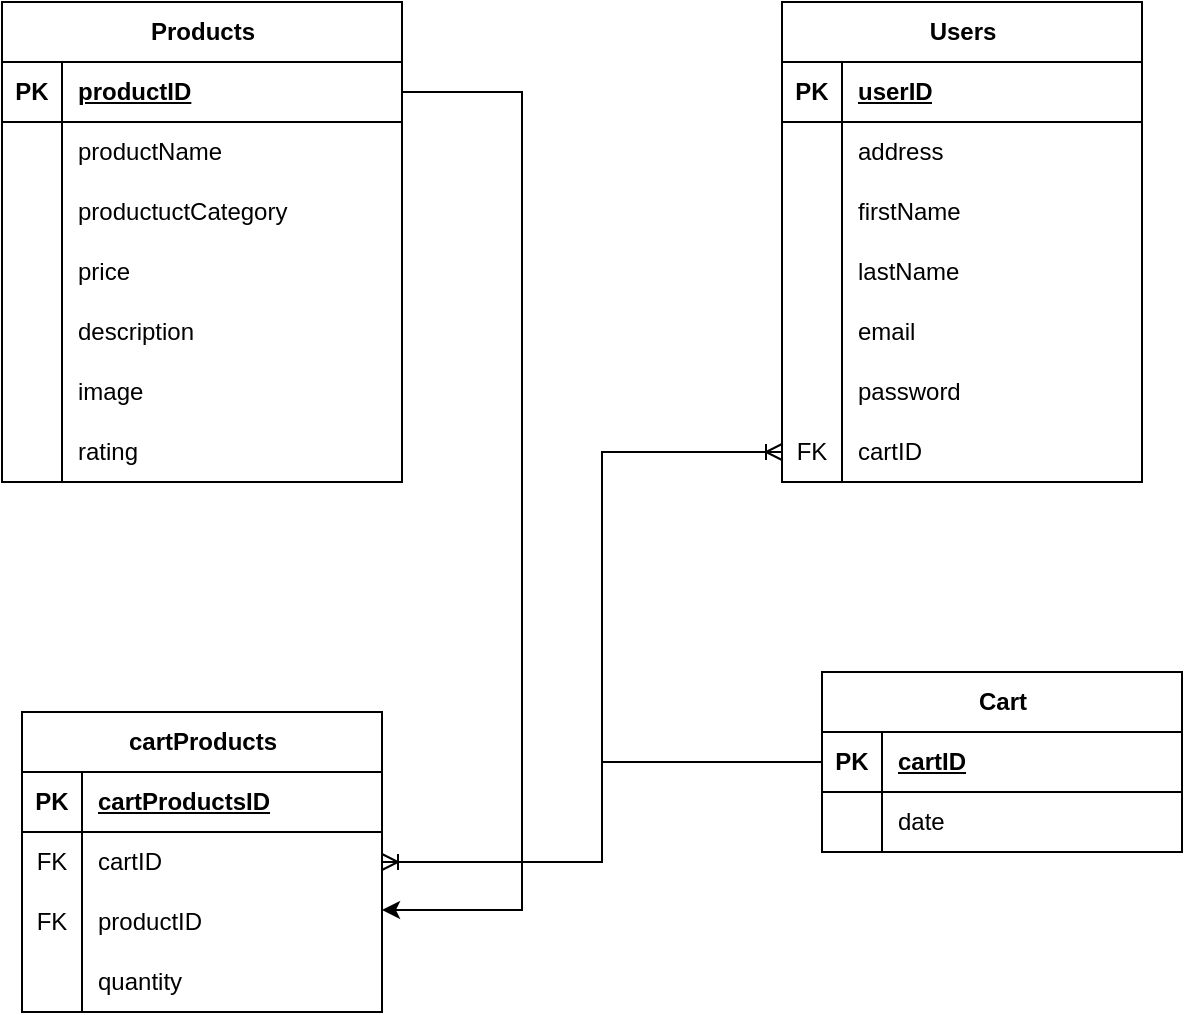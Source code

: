 <mxfile>
    <diagram name="Page-1" id="kfqVMRZCCKCmtGRR7XHs">
        <mxGraphModel dx="705" dy="644" grid="1" gridSize="10" guides="1" tooltips="1" connect="1" arrows="1" fold="1" page="1" pageScale="1" pageWidth="850" pageHeight="1100" math="0" shadow="0">
            <root>
                <mxCell id="0"/>
                <mxCell id="1" parent="0"/>
                <mxCell id="MBv_Zbq4OZH3HFbuYl1_-1" value="Products" style="shape=table;startSize=30;container=1;collapsible=1;childLayout=tableLayout;fixedRows=1;rowLines=0;fontStyle=1;align=center;resizeLast=1;html=1;" parent="1" vertex="1">
                    <mxGeometry x="140" y="55" width="200" height="240" as="geometry"/>
                </mxCell>
                <mxCell id="MBv_Zbq4OZH3HFbuYl1_-2" value="" style="shape=tableRow;horizontal=0;startSize=0;swimlaneHead=0;swimlaneBody=0;fillColor=none;collapsible=0;dropTarget=0;points=[[0,0.5],[1,0.5]];portConstraint=eastwest;top=0;left=0;right=0;bottom=1;" parent="MBv_Zbq4OZH3HFbuYl1_-1" vertex="1">
                    <mxGeometry y="30" width="200" height="30" as="geometry"/>
                </mxCell>
                <mxCell id="MBv_Zbq4OZH3HFbuYl1_-3" value="PK" style="shape=partialRectangle;connectable=0;fillColor=none;top=0;left=0;bottom=0;right=0;fontStyle=1;overflow=hidden;whiteSpace=wrap;html=1;" parent="MBv_Zbq4OZH3HFbuYl1_-2" vertex="1">
                    <mxGeometry width="30" height="30" as="geometry">
                        <mxRectangle width="30" height="30" as="alternateBounds"/>
                    </mxGeometry>
                </mxCell>
                <mxCell id="MBv_Zbq4OZH3HFbuYl1_-4" value="productID" style="shape=partialRectangle;connectable=0;fillColor=none;top=0;left=0;bottom=0;right=0;align=left;spacingLeft=6;fontStyle=5;overflow=hidden;whiteSpace=wrap;html=1;" parent="MBv_Zbq4OZH3HFbuYl1_-2" vertex="1">
                    <mxGeometry x="30" width="170" height="30" as="geometry">
                        <mxRectangle width="170" height="30" as="alternateBounds"/>
                    </mxGeometry>
                </mxCell>
                <mxCell id="MBv_Zbq4OZH3HFbuYl1_-5" value="" style="shape=tableRow;horizontal=0;startSize=0;swimlaneHead=0;swimlaneBody=0;fillColor=none;collapsible=0;dropTarget=0;points=[[0,0.5],[1,0.5]];portConstraint=eastwest;top=0;left=0;right=0;bottom=0;" parent="MBv_Zbq4OZH3HFbuYl1_-1" vertex="1">
                    <mxGeometry y="60" width="200" height="30" as="geometry"/>
                </mxCell>
                <mxCell id="MBv_Zbq4OZH3HFbuYl1_-6" value="" style="shape=partialRectangle;connectable=0;fillColor=none;top=0;left=0;bottom=0;right=0;editable=1;overflow=hidden;whiteSpace=wrap;html=1;" parent="MBv_Zbq4OZH3HFbuYl1_-5" vertex="1">
                    <mxGeometry width="30" height="30" as="geometry">
                        <mxRectangle width="30" height="30" as="alternateBounds"/>
                    </mxGeometry>
                </mxCell>
                <mxCell id="MBv_Zbq4OZH3HFbuYl1_-7" value="productName&amp;nbsp;" style="shape=partialRectangle;connectable=0;fillColor=none;top=0;left=0;bottom=0;right=0;align=left;spacingLeft=6;overflow=hidden;whiteSpace=wrap;html=1;" parent="MBv_Zbq4OZH3HFbuYl1_-5" vertex="1">
                    <mxGeometry x="30" width="170" height="30" as="geometry">
                        <mxRectangle width="170" height="30" as="alternateBounds"/>
                    </mxGeometry>
                </mxCell>
                <mxCell id="MBv_Zbq4OZH3HFbuYl1_-8" value="" style="shape=tableRow;horizontal=0;startSize=0;swimlaneHead=0;swimlaneBody=0;fillColor=none;collapsible=0;dropTarget=0;points=[[0,0.5],[1,0.5]];portConstraint=eastwest;top=0;left=0;right=0;bottom=0;" parent="MBv_Zbq4OZH3HFbuYl1_-1" vertex="1">
                    <mxGeometry y="90" width="200" height="30" as="geometry"/>
                </mxCell>
                <mxCell id="MBv_Zbq4OZH3HFbuYl1_-9" value="" style="shape=partialRectangle;connectable=0;fillColor=none;top=0;left=0;bottom=0;right=0;editable=1;overflow=hidden;whiteSpace=wrap;html=1;" parent="MBv_Zbq4OZH3HFbuYl1_-8" vertex="1">
                    <mxGeometry width="30" height="30" as="geometry">
                        <mxRectangle width="30" height="30" as="alternateBounds"/>
                    </mxGeometry>
                </mxCell>
                <mxCell id="MBv_Zbq4OZH3HFbuYl1_-10" value="productuctCategory&amp;nbsp;" style="shape=partialRectangle;connectable=0;fillColor=none;top=0;left=0;bottom=0;right=0;align=left;spacingLeft=6;overflow=hidden;whiteSpace=wrap;html=1;" parent="MBv_Zbq4OZH3HFbuYl1_-8" vertex="1">
                    <mxGeometry x="30" width="170" height="30" as="geometry">
                        <mxRectangle width="170" height="30" as="alternateBounds"/>
                    </mxGeometry>
                </mxCell>
                <mxCell id="MBv_Zbq4OZH3HFbuYl1_-40" style="shape=tableRow;horizontal=0;startSize=0;swimlaneHead=0;swimlaneBody=0;fillColor=none;collapsible=0;dropTarget=0;points=[[0,0.5],[1,0.5]];portConstraint=eastwest;top=0;left=0;right=0;bottom=0;" parent="MBv_Zbq4OZH3HFbuYl1_-1" vertex="1">
                    <mxGeometry y="120" width="200" height="30" as="geometry"/>
                </mxCell>
                <mxCell id="MBv_Zbq4OZH3HFbuYl1_-41" style="shape=partialRectangle;connectable=0;fillColor=none;top=0;left=0;bottom=0;right=0;editable=1;overflow=hidden;whiteSpace=wrap;html=1;" parent="MBv_Zbq4OZH3HFbuYl1_-40" vertex="1">
                    <mxGeometry width="30" height="30" as="geometry">
                        <mxRectangle width="30" height="30" as="alternateBounds"/>
                    </mxGeometry>
                </mxCell>
                <mxCell id="MBv_Zbq4OZH3HFbuYl1_-42" value="price&amp;nbsp;" style="shape=partialRectangle;connectable=0;fillColor=none;top=0;left=0;bottom=0;right=0;align=left;spacingLeft=6;overflow=hidden;whiteSpace=wrap;html=1;" parent="MBv_Zbq4OZH3HFbuYl1_-40" vertex="1">
                    <mxGeometry x="30" width="170" height="30" as="geometry">
                        <mxRectangle width="170" height="30" as="alternateBounds"/>
                    </mxGeometry>
                </mxCell>
                <mxCell id="MBv_Zbq4OZH3HFbuYl1_-46" style="shape=tableRow;horizontal=0;startSize=0;swimlaneHead=0;swimlaneBody=0;fillColor=none;collapsible=0;dropTarget=0;points=[[0,0.5],[1,0.5]];portConstraint=eastwest;top=0;left=0;right=0;bottom=0;" parent="MBv_Zbq4OZH3HFbuYl1_-1" vertex="1">
                    <mxGeometry y="150" width="200" height="30" as="geometry"/>
                </mxCell>
                <mxCell id="MBv_Zbq4OZH3HFbuYl1_-47" style="shape=partialRectangle;connectable=0;fillColor=none;top=0;left=0;bottom=0;right=0;editable=1;overflow=hidden;whiteSpace=wrap;html=1;" parent="MBv_Zbq4OZH3HFbuYl1_-46" vertex="1">
                    <mxGeometry width="30" height="30" as="geometry">
                        <mxRectangle width="30" height="30" as="alternateBounds"/>
                    </mxGeometry>
                </mxCell>
                <mxCell id="MBv_Zbq4OZH3HFbuYl1_-48" value="description&amp;nbsp;" style="shape=partialRectangle;connectable=0;fillColor=none;top=0;left=0;bottom=0;right=0;align=left;spacingLeft=6;overflow=hidden;whiteSpace=wrap;html=1;" parent="MBv_Zbq4OZH3HFbuYl1_-46" vertex="1">
                    <mxGeometry x="30" width="170" height="30" as="geometry">
                        <mxRectangle width="170" height="30" as="alternateBounds"/>
                    </mxGeometry>
                </mxCell>
                <mxCell id="N0Cr_nDkWCsZ4QQ0X_aD-1" style="shape=tableRow;horizontal=0;startSize=0;swimlaneHead=0;swimlaneBody=0;fillColor=none;collapsible=0;dropTarget=0;points=[[0,0.5],[1,0.5]];portConstraint=eastwest;top=0;left=0;right=0;bottom=0;" parent="MBv_Zbq4OZH3HFbuYl1_-1" vertex="1">
                    <mxGeometry y="180" width="200" height="30" as="geometry"/>
                </mxCell>
                <mxCell id="N0Cr_nDkWCsZ4QQ0X_aD-2" style="shape=partialRectangle;connectable=0;fillColor=none;top=0;left=0;bottom=0;right=0;editable=1;overflow=hidden;whiteSpace=wrap;html=1;" parent="N0Cr_nDkWCsZ4QQ0X_aD-1" vertex="1">
                    <mxGeometry width="30" height="30" as="geometry">
                        <mxRectangle width="30" height="30" as="alternateBounds"/>
                    </mxGeometry>
                </mxCell>
                <mxCell id="N0Cr_nDkWCsZ4QQ0X_aD-3" value="image&amp;nbsp;" style="shape=partialRectangle;connectable=0;fillColor=none;top=0;left=0;bottom=0;right=0;align=left;spacingLeft=6;overflow=hidden;whiteSpace=wrap;html=1;" parent="N0Cr_nDkWCsZ4QQ0X_aD-1" vertex="1">
                    <mxGeometry x="30" width="170" height="30" as="geometry">
                        <mxRectangle width="170" height="30" as="alternateBounds"/>
                    </mxGeometry>
                </mxCell>
                <mxCell id="N0Cr_nDkWCsZ4QQ0X_aD-4" style="shape=tableRow;horizontal=0;startSize=0;swimlaneHead=0;swimlaneBody=0;fillColor=none;collapsible=0;dropTarget=0;points=[[0,0.5],[1,0.5]];portConstraint=eastwest;top=0;left=0;right=0;bottom=0;" parent="MBv_Zbq4OZH3HFbuYl1_-1" vertex="1">
                    <mxGeometry y="210" width="200" height="30" as="geometry"/>
                </mxCell>
                <mxCell id="N0Cr_nDkWCsZ4QQ0X_aD-5" style="shape=partialRectangle;connectable=0;fillColor=none;top=0;left=0;bottom=0;right=0;editable=1;overflow=hidden;whiteSpace=wrap;html=1;" parent="N0Cr_nDkWCsZ4QQ0X_aD-4" vertex="1">
                    <mxGeometry width="30" height="30" as="geometry">
                        <mxRectangle width="30" height="30" as="alternateBounds"/>
                    </mxGeometry>
                </mxCell>
                <mxCell id="N0Cr_nDkWCsZ4QQ0X_aD-6" value="rating&amp;nbsp;" style="shape=partialRectangle;connectable=0;fillColor=none;top=0;left=0;bottom=0;right=0;align=left;spacingLeft=6;overflow=hidden;whiteSpace=wrap;html=1;" parent="N0Cr_nDkWCsZ4QQ0X_aD-4" vertex="1">
                    <mxGeometry x="30" width="170" height="30" as="geometry">
                        <mxRectangle width="170" height="30" as="alternateBounds"/>
                    </mxGeometry>
                </mxCell>
                <mxCell id="N0Cr_nDkWCsZ4QQ0X_aD-7" value="Users" style="shape=table;startSize=30;container=1;collapsible=1;childLayout=tableLayout;fixedRows=1;rowLines=0;fontStyle=1;align=center;resizeLast=1;html=1;" parent="1" vertex="1">
                    <mxGeometry x="530" y="55" width="180" height="240" as="geometry"/>
                </mxCell>
                <mxCell id="N0Cr_nDkWCsZ4QQ0X_aD-8" value="" style="shape=tableRow;horizontal=0;startSize=0;swimlaneHead=0;swimlaneBody=0;fillColor=none;collapsible=0;dropTarget=0;points=[[0,0.5],[1,0.5]];portConstraint=eastwest;top=0;left=0;right=0;bottom=1;" parent="N0Cr_nDkWCsZ4QQ0X_aD-7" vertex="1">
                    <mxGeometry y="30" width="180" height="30" as="geometry"/>
                </mxCell>
                <mxCell id="N0Cr_nDkWCsZ4QQ0X_aD-9" value="PK" style="shape=partialRectangle;connectable=0;fillColor=none;top=0;left=0;bottom=0;right=0;fontStyle=1;overflow=hidden;whiteSpace=wrap;html=1;" parent="N0Cr_nDkWCsZ4QQ0X_aD-8" vertex="1">
                    <mxGeometry width="30" height="30" as="geometry">
                        <mxRectangle width="30" height="30" as="alternateBounds"/>
                    </mxGeometry>
                </mxCell>
                <mxCell id="N0Cr_nDkWCsZ4QQ0X_aD-10" value="userID" style="shape=partialRectangle;connectable=0;fillColor=none;top=0;left=0;bottom=0;right=0;align=left;spacingLeft=6;fontStyle=5;overflow=hidden;whiteSpace=wrap;html=1;" parent="N0Cr_nDkWCsZ4QQ0X_aD-8" vertex="1">
                    <mxGeometry x="30" width="150" height="30" as="geometry">
                        <mxRectangle width="150" height="30" as="alternateBounds"/>
                    </mxGeometry>
                </mxCell>
                <mxCell id="N0Cr_nDkWCsZ4QQ0X_aD-11" value="" style="shape=tableRow;horizontal=0;startSize=0;swimlaneHead=0;swimlaneBody=0;fillColor=none;collapsible=0;dropTarget=0;points=[[0,0.5],[1,0.5]];portConstraint=eastwest;top=0;left=0;right=0;bottom=0;" parent="N0Cr_nDkWCsZ4QQ0X_aD-7" vertex="1">
                    <mxGeometry y="60" width="180" height="30" as="geometry"/>
                </mxCell>
                <mxCell id="N0Cr_nDkWCsZ4QQ0X_aD-12" value="" style="shape=partialRectangle;connectable=0;fillColor=none;top=0;left=0;bottom=0;right=0;editable=1;overflow=hidden;whiteSpace=wrap;html=1;" parent="N0Cr_nDkWCsZ4QQ0X_aD-11" vertex="1">
                    <mxGeometry width="30" height="30" as="geometry">
                        <mxRectangle width="30" height="30" as="alternateBounds"/>
                    </mxGeometry>
                </mxCell>
                <mxCell id="N0Cr_nDkWCsZ4QQ0X_aD-13" value="address&amp;nbsp;" style="shape=partialRectangle;connectable=0;fillColor=none;top=0;left=0;bottom=0;right=0;align=left;spacingLeft=6;overflow=hidden;whiteSpace=wrap;html=1;" parent="N0Cr_nDkWCsZ4QQ0X_aD-11" vertex="1">
                    <mxGeometry x="30" width="150" height="30" as="geometry">
                        <mxRectangle width="150" height="30" as="alternateBounds"/>
                    </mxGeometry>
                </mxCell>
                <mxCell id="N0Cr_nDkWCsZ4QQ0X_aD-14" value="" style="shape=tableRow;horizontal=0;startSize=0;swimlaneHead=0;swimlaneBody=0;fillColor=none;collapsible=0;dropTarget=0;points=[[0,0.5],[1,0.5]];portConstraint=eastwest;top=0;left=0;right=0;bottom=0;" parent="N0Cr_nDkWCsZ4QQ0X_aD-7" vertex="1">
                    <mxGeometry y="90" width="180" height="30" as="geometry"/>
                </mxCell>
                <mxCell id="N0Cr_nDkWCsZ4QQ0X_aD-15" value="" style="shape=partialRectangle;connectable=0;fillColor=none;top=0;left=0;bottom=0;right=0;editable=1;overflow=hidden;whiteSpace=wrap;html=1;" parent="N0Cr_nDkWCsZ4QQ0X_aD-14" vertex="1">
                    <mxGeometry width="30" height="30" as="geometry">
                        <mxRectangle width="30" height="30" as="alternateBounds"/>
                    </mxGeometry>
                </mxCell>
                <mxCell id="N0Cr_nDkWCsZ4QQ0X_aD-16" value="firstName&amp;nbsp;" style="shape=partialRectangle;connectable=0;fillColor=none;top=0;left=0;bottom=0;right=0;align=left;spacingLeft=6;overflow=hidden;whiteSpace=wrap;html=1;" parent="N0Cr_nDkWCsZ4QQ0X_aD-14" vertex="1">
                    <mxGeometry x="30" width="150" height="30" as="geometry">
                        <mxRectangle width="150" height="30" as="alternateBounds"/>
                    </mxGeometry>
                </mxCell>
                <mxCell id="N0Cr_nDkWCsZ4QQ0X_aD-17" value="" style="shape=tableRow;horizontal=0;startSize=0;swimlaneHead=0;swimlaneBody=0;fillColor=none;collapsible=0;dropTarget=0;points=[[0,0.5],[1,0.5]];portConstraint=eastwest;top=0;left=0;right=0;bottom=0;" parent="N0Cr_nDkWCsZ4QQ0X_aD-7" vertex="1">
                    <mxGeometry y="120" width="180" height="30" as="geometry"/>
                </mxCell>
                <mxCell id="N0Cr_nDkWCsZ4QQ0X_aD-18" value="" style="shape=partialRectangle;connectable=0;fillColor=none;top=0;left=0;bottom=0;right=0;editable=1;overflow=hidden;whiteSpace=wrap;html=1;" parent="N0Cr_nDkWCsZ4QQ0X_aD-17" vertex="1">
                    <mxGeometry width="30" height="30" as="geometry">
                        <mxRectangle width="30" height="30" as="alternateBounds"/>
                    </mxGeometry>
                </mxCell>
                <mxCell id="N0Cr_nDkWCsZ4QQ0X_aD-19" value="lastName&amp;nbsp;" style="shape=partialRectangle;connectable=0;fillColor=none;top=0;left=0;bottom=0;right=0;align=left;spacingLeft=6;overflow=hidden;whiteSpace=wrap;html=1;" parent="N0Cr_nDkWCsZ4QQ0X_aD-17" vertex="1">
                    <mxGeometry x="30" width="150" height="30" as="geometry">
                        <mxRectangle width="150" height="30" as="alternateBounds"/>
                    </mxGeometry>
                </mxCell>
                <mxCell id="N0Cr_nDkWCsZ4QQ0X_aD-26" style="shape=tableRow;horizontal=0;startSize=0;swimlaneHead=0;swimlaneBody=0;fillColor=none;collapsible=0;dropTarget=0;points=[[0,0.5],[1,0.5]];portConstraint=eastwest;top=0;left=0;right=0;bottom=0;" parent="N0Cr_nDkWCsZ4QQ0X_aD-7" vertex="1">
                    <mxGeometry y="150" width="180" height="30" as="geometry"/>
                </mxCell>
                <mxCell id="N0Cr_nDkWCsZ4QQ0X_aD-27" style="shape=partialRectangle;connectable=0;fillColor=none;top=0;left=0;bottom=0;right=0;editable=1;overflow=hidden;whiteSpace=wrap;html=1;" parent="N0Cr_nDkWCsZ4QQ0X_aD-26" vertex="1">
                    <mxGeometry width="30" height="30" as="geometry">
                        <mxRectangle width="30" height="30" as="alternateBounds"/>
                    </mxGeometry>
                </mxCell>
                <mxCell id="N0Cr_nDkWCsZ4QQ0X_aD-28" value="email&amp;nbsp;" style="shape=partialRectangle;connectable=0;fillColor=none;top=0;left=0;bottom=0;right=0;align=left;spacingLeft=6;overflow=hidden;whiteSpace=wrap;html=1;" parent="N0Cr_nDkWCsZ4QQ0X_aD-26" vertex="1">
                    <mxGeometry x="30" width="150" height="30" as="geometry">
                        <mxRectangle width="150" height="30" as="alternateBounds"/>
                    </mxGeometry>
                </mxCell>
                <mxCell id="N0Cr_nDkWCsZ4QQ0X_aD-23" style="shape=tableRow;horizontal=0;startSize=0;swimlaneHead=0;swimlaneBody=0;fillColor=none;collapsible=0;dropTarget=0;points=[[0,0.5],[1,0.5]];portConstraint=eastwest;top=0;left=0;right=0;bottom=0;" parent="N0Cr_nDkWCsZ4QQ0X_aD-7" vertex="1">
                    <mxGeometry y="180" width="180" height="30" as="geometry"/>
                </mxCell>
                <mxCell id="N0Cr_nDkWCsZ4QQ0X_aD-24" style="shape=partialRectangle;connectable=0;fillColor=none;top=0;left=0;bottom=0;right=0;editable=1;overflow=hidden;whiteSpace=wrap;html=1;" parent="N0Cr_nDkWCsZ4QQ0X_aD-23" vertex="1">
                    <mxGeometry width="30" height="30" as="geometry">
                        <mxRectangle width="30" height="30" as="alternateBounds"/>
                    </mxGeometry>
                </mxCell>
                <mxCell id="N0Cr_nDkWCsZ4QQ0X_aD-25" value="password&amp;nbsp;" style="shape=partialRectangle;connectable=0;fillColor=none;top=0;left=0;bottom=0;right=0;align=left;spacingLeft=6;overflow=hidden;whiteSpace=wrap;html=1;" parent="N0Cr_nDkWCsZ4QQ0X_aD-23" vertex="1">
                    <mxGeometry x="30" width="150" height="30" as="geometry">
                        <mxRectangle width="150" height="30" as="alternateBounds"/>
                    </mxGeometry>
                </mxCell>
                <mxCell id="N0Cr_nDkWCsZ4QQ0X_aD-20" style="shape=tableRow;horizontal=0;startSize=0;swimlaneHead=0;swimlaneBody=0;fillColor=none;collapsible=0;dropTarget=0;points=[[0,0.5],[1,0.5]];portConstraint=eastwest;top=0;left=0;right=0;bottom=0;" parent="N0Cr_nDkWCsZ4QQ0X_aD-7" vertex="1">
                    <mxGeometry y="210" width="180" height="30" as="geometry"/>
                </mxCell>
                <mxCell id="N0Cr_nDkWCsZ4QQ0X_aD-21" value="FK" style="shape=partialRectangle;connectable=0;fillColor=none;top=0;left=0;bottom=0;right=0;editable=1;overflow=hidden;whiteSpace=wrap;html=1;" parent="N0Cr_nDkWCsZ4QQ0X_aD-20" vertex="1">
                    <mxGeometry width="30" height="30" as="geometry">
                        <mxRectangle width="30" height="30" as="alternateBounds"/>
                    </mxGeometry>
                </mxCell>
                <mxCell id="N0Cr_nDkWCsZ4QQ0X_aD-22" value="cartID&amp;nbsp;" style="shape=partialRectangle;connectable=0;fillColor=none;top=0;left=0;bottom=0;right=0;align=left;spacingLeft=6;overflow=hidden;whiteSpace=wrap;html=1;" parent="N0Cr_nDkWCsZ4QQ0X_aD-20" vertex="1">
                    <mxGeometry x="30" width="150" height="30" as="geometry">
                        <mxRectangle width="150" height="30" as="alternateBounds"/>
                    </mxGeometry>
                </mxCell>
                <mxCell id="N0Cr_nDkWCsZ4QQ0X_aD-29" value="Cart" style="shape=table;startSize=30;container=1;collapsible=1;childLayout=tableLayout;fixedRows=1;rowLines=0;fontStyle=1;align=center;resizeLast=1;html=1;" parent="1" vertex="1">
                    <mxGeometry x="550" y="390" width="180" height="90" as="geometry"/>
                </mxCell>
                <mxCell id="N0Cr_nDkWCsZ4QQ0X_aD-30" value="" style="shape=tableRow;horizontal=0;startSize=0;swimlaneHead=0;swimlaneBody=0;fillColor=none;collapsible=0;dropTarget=0;points=[[0,0.5],[1,0.5]];portConstraint=eastwest;top=0;left=0;right=0;bottom=1;" parent="N0Cr_nDkWCsZ4QQ0X_aD-29" vertex="1">
                    <mxGeometry y="30" width="180" height="30" as="geometry"/>
                </mxCell>
                <mxCell id="N0Cr_nDkWCsZ4QQ0X_aD-31" value="PK" style="shape=partialRectangle;connectable=0;fillColor=none;top=0;left=0;bottom=0;right=0;fontStyle=1;overflow=hidden;whiteSpace=wrap;html=1;" parent="N0Cr_nDkWCsZ4QQ0X_aD-30" vertex="1">
                    <mxGeometry width="30" height="30" as="geometry">
                        <mxRectangle width="30" height="30" as="alternateBounds"/>
                    </mxGeometry>
                </mxCell>
                <mxCell id="N0Cr_nDkWCsZ4QQ0X_aD-32" value="cartID" style="shape=partialRectangle;connectable=0;fillColor=none;top=0;left=0;bottom=0;right=0;align=left;spacingLeft=6;fontStyle=5;overflow=hidden;whiteSpace=wrap;html=1;" parent="N0Cr_nDkWCsZ4QQ0X_aD-30" vertex="1">
                    <mxGeometry x="30" width="150" height="30" as="geometry">
                        <mxRectangle width="150" height="30" as="alternateBounds"/>
                    </mxGeometry>
                </mxCell>
                <mxCell id="N0Cr_nDkWCsZ4QQ0X_aD-36" value="" style="shape=tableRow;horizontal=0;startSize=0;swimlaneHead=0;swimlaneBody=0;fillColor=none;collapsible=0;dropTarget=0;points=[[0,0.5],[1,0.5]];portConstraint=eastwest;top=0;left=0;right=0;bottom=0;" parent="N0Cr_nDkWCsZ4QQ0X_aD-29" vertex="1">
                    <mxGeometry y="60" width="180" height="30" as="geometry"/>
                </mxCell>
                <mxCell id="N0Cr_nDkWCsZ4QQ0X_aD-37" value="" style="shape=partialRectangle;connectable=0;fillColor=none;top=0;left=0;bottom=0;right=0;editable=1;overflow=hidden;whiteSpace=wrap;html=1;" parent="N0Cr_nDkWCsZ4QQ0X_aD-36" vertex="1">
                    <mxGeometry width="30" height="30" as="geometry">
                        <mxRectangle width="30" height="30" as="alternateBounds"/>
                    </mxGeometry>
                </mxCell>
                <mxCell id="N0Cr_nDkWCsZ4QQ0X_aD-38" value="date&amp;nbsp;" style="shape=partialRectangle;connectable=0;fillColor=none;top=0;left=0;bottom=0;right=0;align=left;spacingLeft=6;overflow=hidden;whiteSpace=wrap;html=1;" parent="N0Cr_nDkWCsZ4QQ0X_aD-36" vertex="1">
                    <mxGeometry x="30" width="150" height="30" as="geometry">
                        <mxRectangle width="150" height="30" as="alternateBounds"/>
                    </mxGeometry>
                </mxCell>
                <mxCell id="N0Cr_nDkWCsZ4QQ0X_aD-57" style="edgeStyle=elbowEdgeStyle;rounded=0;orthogonalLoop=1;jettySize=auto;html=1;exitX=1;exitY=0.5;exitDx=0;exitDy=0;entryX=1;entryY=0.3;entryDx=0;entryDy=0;entryPerimeter=0;" parent="1" source="MBv_Zbq4OZH3HFbuYl1_-2" target="N0Cr_nDkWCsZ4QQ0X_aD-49" edge="1">
                    <mxGeometry relative="1" as="geometry">
                        <mxPoint x="430" y="550" as="targetPoint"/>
                        <Array as="points">
                            <mxPoint x="400" y="310"/>
                        </Array>
                    </mxGeometry>
                </mxCell>
                <mxCell id="N0Cr_nDkWCsZ4QQ0X_aD-42" value="cartProducts" style="shape=table;startSize=30;container=1;collapsible=1;childLayout=tableLayout;fixedRows=1;rowLines=0;fontStyle=1;align=center;resizeLast=1;html=1;" parent="1" vertex="1">
                    <mxGeometry x="150" y="410" width="180" height="150" as="geometry"/>
                </mxCell>
                <mxCell id="N0Cr_nDkWCsZ4QQ0X_aD-43" value="" style="shape=tableRow;horizontal=0;startSize=0;swimlaneHead=0;swimlaneBody=0;fillColor=none;collapsible=0;dropTarget=0;points=[[0,0.5],[1,0.5]];portConstraint=eastwest;top=0;left=0;right=0;bottom=1;" parent="N0Cr_nDkWCsZ4QQ0X_aD-42" vertex="1">
                    <mxGeometry y="30" width="180" height="30" as="geometry"/>
                </mxCell>
                <mxCell id="N0Cr_nDkWCsZ4QQ0X_aD-44" value="PK" style="shape=partialRectangle;connectable=0;fillColor=none;top=0;left=0;bottom=0;right=0;fontStyle=1;overflow=hidden;whiteSpace=wrap;html=1;" parent="N0Cr_nDkWCsZ4QQ0X_aD-43" vertex="1">
                    <mxGeometry width="30" height="30" as="geometry">
                        <mxRectangle width="30" height="30" as="alternateBounds"/>
                    </mxGeometry>
                </mxCell>
                <mxCell id="N0Cr_nDkWCsZ4QQ0X_aD-45" value="cartProductsID" style="shape=partialRectangle;connectable=0;fillColor=none;top=0;left=0;bottom=0;right=0;align=left;spacingLeft=6;fontStyle=5;overflow=hidden;whiteSpace=wrap;html=1;" parent="N0Cr_nDkWCsZ4QQ0X_aD-43" vertex="1">
                    <mxGeometry x="30" width="150" height="30" as="geometry">
                        <mxRectangle width="150" height="30" as="alternateBounds"/>
                    </mxGeometry>
                </mxCell>
                <mxCell id="N0Cr_nDkWCsZ4QQ0X_aD-46" value="" style="shape=tableRow;horizontal=0;startSize=0;swimlaneHead=0;swimlaneBody=0;fillColor=none;collapsible=0;dropTarget=0;points=[[0,0.5],[1,0.5]];portConstraint=eastwest;top=0;left=0;right=0;bottom=0;" parent="N0Cr_nDkWCsZ4QQ0X_aD-42" vertex="1">
                    <mxGeometry y="60" width="180" height="30" as="geometry"/>
                </mxCell>
                <mxCell id="N0Cr_nDkWCsZ4QQ0X_aD-47" value="FK" style="shape=partialRectangle;connectable=0;fillColor=none;top=0;left=0;bottom=0;right=0;editable=1;overflow=hidden;whiteSpace=wrap;html=1;" parent="N0Cr_nDkWCsZ4QQ0X_aD-46" vertex="1">
                    <mxGeometry width="30" height="30" as="geometry">
                        <mxRectangle width="30" height="30" as="alternateBounds"/>
                    </mxGeometry>
                </mxCell>
                <mxCell id="N0Cr_nDkWCsZ4QQ0X_aD-48" value="cartID&amp;nbsp;" style="shape=partialRectangle;connectable=0;fillColor=none;top=0;left=0;bottom=0;right=0;align=left;spacingLeft=6;overflow=hidden;whiteSpace=wrap;html=1;" parent="N0Cr_nDkWCsZ4QQ0X_aD-46" vertex="1">
                    <mxGeometry x="30" width="150" height="30" as="geometry">
                        <mxRectangle width="150" height="30" as="alternateBounds"/>
                    </mxGeometry>
                </mxCell>
                <mxCell id="N0Cr_nDkWCsZ4QQ0X_aD-49" value="" style="shape=tableRow;horizontal=0;startSize=0;swimlaneHead=0;swimlaneBody=0;fillColor=none;collapsible=0;dropTarget=0;points=[[0,0.5],[1,0.5]];portConstraint=eastwest;top=0;left=0;right=0;bottom=0;" parent="N0Cr_nDkWCsZ4QQ0X_aD-42" vertex="1">
                    <mxGeometry y="90" width="180" height="30" as="geometry"/>
                </mxCell>
                <mxCell id="N0Cr_nDkWCsZ4QQ0X_aD-50" value="FK" style="shape=partialRectangle;connectable=0;fillColor=none;top=0;left=0;bottom=0;right=0;editable=1;overflow=hidden;whiteSpace=wrap;html=1;" parent="N0Cr_nDkWCsZ4QQ0X_aD-49" vertex="1">
                    <mxGeometry width="30" height="30" as="geometry">
                        <mxRectangle width="30" height="30" as="alternateBounds"/>
                    </mxGeometry>
                </mxCell>
                <mxCell id="N0Cr_nDkWCsZ4QQ0X_aD-51" value="productID" style="shape=partialRectangle;connectable=0;fillColor=none;top=0;left=0;bottom=0;right=0;align=left;spacingLeft=6;overflow=hidden;whiteSpace=wrap;html=1;" parent="N0Cr_nDkWCsZ4QQ0X_aD-49" vertex="1">
                    <mxGeometry x="30" width="150" height="30" as="geometry">
                        <mxRectangle width="150" height="30" as="alternateBounds"/>
                    </mxGeometry>
                </mxCell>
                <mxCell id="N0Cr_nDkWCsZ4QQ0X_aD-52" value="" style="shape=tableRow;horizontal=0;startSize=0;swimlaneHead=0;swimlaneBody=0;fillColor=none;collapsible=0;dropTarget=0;points=[[0,0.5],[1,0.5]];portConstraint=eastwest;top=0;left=0;right=0;bottom=0;" parent="N0Cr_nDkWCsZ4QQ0X_aD-42" vertex="1">
                    <mxGeometry y="120" width="180" height="30" as="geometry"/>
                </mxCell>
                <mxCell id="N0Cr_nDkWCsZ4QQ0X_aD-53" value="" style="shape=partialRectangle;connectable=0;fillColor=none;top=0;left=0;bottom=0;right=0;editable=1;overflow=hidden;whiteSpace=wrap;html=1;" parent="N0Cr_nDkWCsZ4QQ0X_aD-52" vertex="1">
                    <mxGeometry width="30" height="30" as="geometry">
                        <mxRectangle width="30" height="30" as="alternateBounds"/>
                    </mxGeometry>
                </mxCell>
                <mxCell id="N0Cr_nDkWCsZ4QQ0X_aD-54" value="quantity" style="shape=partialRectangle;connectable=0;fillColor=none;top=0;left=0;bottom=0;right=0;align=left;spacingLeft=6;overflow=hidden;whiteSpace=wrap;html=1;" parent="N0Cr_nDkWCsZ4QQ0X_aD-52" vertex="1">
                    <mxGeometry x="30" width="150" height="30" as="geometry">
                        <mxRectangle width="150" height="30" as="alternateBounds"/>
                    </mxGeometry>
                </mxCell>
                <mxCell id="N0Cr_nDkWCsZ4QQ0X_aD-59" value="" style="edgeStyle=elbowEdgeStyle;fontSize=12;html=1;endArrow=ERoneToMany;rounded=0;entryX=0;entryY=0.5;entryDx=0;entryDy=0;exitX=0;exitY=0.5;exitDx=0;exitDy=0;" parent="1" source="N0Cr_nDkWCsZ4QQ0X_aD-30" target="N0Cr_nDkWCsZ4QQ0X_aD-20" edge="1">
                    <mxGeometry width="100" height="100" relative="1" as="geometry">
                        <mxPoint x="330" y="490" as="sourcePoint"/>
                        <mxPoint x="460" y="330" as="targetPoint"/>
                        <Array as="points">
                            <mxPoint x="440" y="430"/>
                            <mxPoint x="470" y="540"/>
                            <mxPoint x="460" y="400"/>
                        </Array>
                    </mxGeometry>
                </mxCell>
                <mxCell id="N0Cr_nDkWCsZ4QQ0X_aD-61" value="" style="edgeStyle=elbowEdgeStyle;fontSize=12;html=1;endArrow=ERoneToMany;rounded=0;exitX=0;exitY=0.5;exitDx=0;exitDy=0;entryX=1;entryY=0.5;entryDx=0;entryDy=0;" parent="1" source="N0Cr_nDkWCsZ4QQ0X_aD-30" target="N0Cr_nDkWCsZ4QQ0X_aD-46" edge="1">
                    <mxGeometry width="100" height="100" relative="1" as="geometry">
                        <mxPoint x="330" y="670" as="sourcePoint"/>
                        <mxPoint x="430" y="570" as="targetPoint"/>
                        <Array as="points">
                            <mxPoint x="440" y="440"/>
                        </Array>
                    </mxGeometry>
                </mxCell>
            </root>
        </mxGraphModel>
    </diagram>
</mxfile>